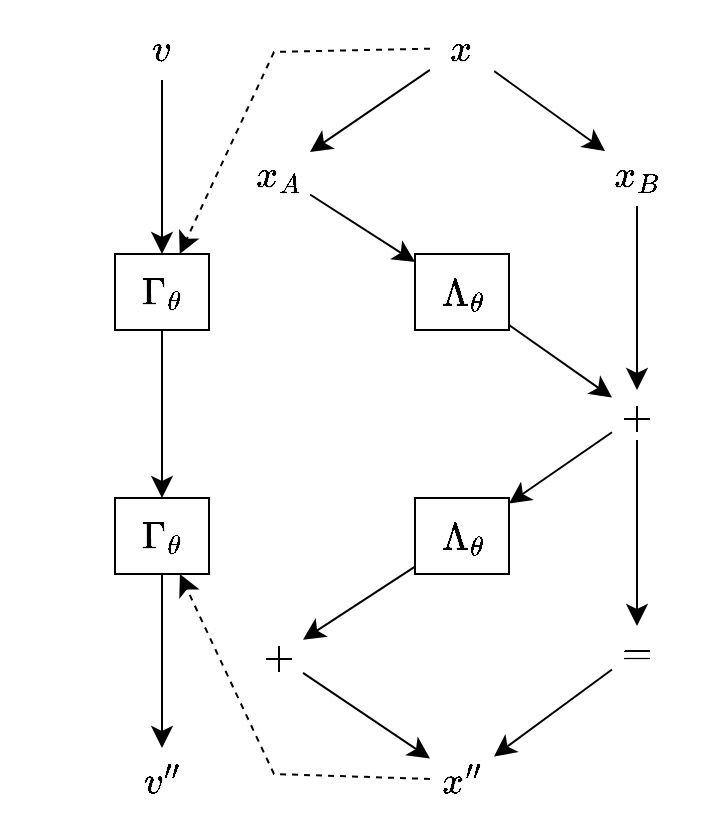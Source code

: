 <mxfile version="22.0.8" type="github">
  <diagram name="Page-1" id="N-ph5Ac-4gicPpuwLGdz">
    <mxGraphModel dx="1211" dy="1013" grid="0" gridSize="10" guides="1" tooltips="1" connect="1" arrows="1" fold="1" page="0" pageScale="1" pageWidth="850" pageHeight="1100" math="1" shadow="0">
      <root>
        <mxCell id="0" />
        <mxCell id="1" parent="0" />
        <mxCell id="hT-kTI_gYKS62btYlZhu-52" style="edgeStyle=none;curved=1;rounded=0;hachureGap=4;orthogonalLoop=1;jettySize=auto;html=1;fontFamily=Architects Daughter;fontSource=https%3A%2F%2Ffonts.googleapis.com%2Fcss%3Ffamily%3DArchitects%2BDaughter;fontSize=16;startSize=8;endSize=8;" edge="1" parent="1" source="hT-kTI_gYKS62btYlZhu-38" target="hT-kTI_gYKS62btYlZhu-51">
          <mxGeometry relative="1" as="geometry" />
        </mxCell>
        <mxCell id="hT-kTI_gYKS62btYlZhu-38" value="\(\Lambda_{\theta}\)" style="whiteSpace=wrap;html=1;hachureGap=4;fontFamily=Architects Daughter;fontSource=https%3A%2F%2Ffonts.googleapis.com%2Fcss%3Ffamily%3DArchitects%2BDaughter;fontSize=20;flipV=1;" vertex="1" parent="1">
          <mxGeometry x="235.5" y="176" width="47" height="38" as="geometry" />
        </mxCell>
        <mxCell id="hT-kTI_gYKS62btYlZhu-65" style="edgeStyle=none;curved=1;rounded=0;orthogonalLoop=1;jettySize=auto;html=1;fontSize=12;startSize=8;endSize=8;" edge="1" parent="1" source="hT-kTI_gYKS62btYlZhu-39" target="hT-kTI_gYKS62btYlZhu-40">
          <mxGeometry relative="1" as="geometry" />
        </mxCell>
        <mxCell id="hT-kTI_gYKS62btYlZhu-39" value="\(\Gamma_{\theta}\)&lt;br&gt;" style="whiteSpace=wrap;html=1;hachureGap=4;fontFamily=Architects Daughter;fontSource=https%3A%2F%2Ffonts.googleapis.com%2Fcss%3Ffamily%3DArchitects%2BDaughter;fontSize=20;" vertex="1" parent="1">
          <mxGeometry x="85.5" y="176" width="47" height="38" as="geometry" />
        </mxCell>
        <mxCell id="hT-kTI_gYKS62btYlZhu-66" style="edgeStyle=none;curved=1;rounded=0;orthogonalLoop=1;jettySize=auto;html=1;fontSize=12;startSize=8;endSize=8;" edge="1" parent="1" source="hT-kTI_gYKS62btYlZhu-40" target="hT-kTI_gYKS62btYlZhu-43">
          <mxGeometry relative="1" as="geometry" />
        </mxCell>
        <mxCell id="hT-kTI_gYKS62btYlZhu-40" value="\(\Gamma_{\theta}\)&lt;br&gt;" style="whiteSpace=wrap;html=1;hachureGap=4;fontFamily=Architects Daughter;fontSource=https%3A%2F%2Ffonts.googleapis.com%2Fcss%3Ffamily%3DArchitects%2BDaughter;fontSize=20;" vertex="1" parent="1">
          <mxGeometry x="85.5" y="298" width="47" height="38" as="geometry" />
        </mxCell>
        <mxCell id="hT-kTI_gYKS62btYlZhu-64" style="edgeStyle=none;curved=1;rounded=0;orthogonalLoop=1;jettySize=auto;html=1;fontSize=12;startSize=8;endSize=8;" edge="1" parent="1" source="hT-kTI_gYKS62btYlZhu-42" target="hT-kTI_gYKS62btYlZhu-39">
          <mxGeometry relative="1" as="geometry" />
        </mxCell>
        <mxCell id="hT-kTI_gYKS62btYlZhu-42" value="&lt;meta charset=&quot;utf-8&quot;&gt;&lt;span style=&quot;color: rgb(0, 0, 0); font-family: &amp;quot;Architects Daughter&amp;quot;; font-size: 20px; font-style: normal; font-variant-ligatures: normal; font-variant-caps: normal; font-weight: 400; letter-spacing: normal; orphans: 2; text-align: center; text-indent: 0px; text-transform: none; widows: 2; word-spacing: 0px; -webkit-text-stroke-width: 0px; background-color: rgb(255, 255, 255); text-decoration-thickness: initial; text-decoration-style: initial; text-decoration-color: initial; float: none; display: inline !important;&quot;&gt;\(v\)&lt;/span&gt;" style="whiteSpace=wrap;html=1;aspect=fixed;hachureGap=4;fontFamily=Architects Daughter;fontSource=https%3A%2F%2Ffonts.googleapis.com%2Fcss%3Ffamily%3DArchitects%2BDaughter;fontSize=20;strokeColor=none;" vertex="1" parent="1">
          <mxGeometry x="93" y="57" width="32" height="32" as="geometry" />
        </mxCell>
        <mxCell id="hT-kTI_gYKS62btYlZhu-43" value="\(v&#39;&#39;\)" style="whiteSpace=wrap;html=1;aspect=fixed;hachureGap=4;fontFamily=Architects Daughter;fontSource=https%3A%2F%2Ffonts.googleapis.com%2Fcss%3Ffamily%3DArchitects%2BDaughter;fontSize=20;strokeColor=none;" vertex="1" parent="1">
          <mxGeometry x="93" y="423" width="32" height="32" as="geometry" />
        </mxCell>
        <mxCell id="hT-kTI_gYKS62btYlZhu-68" style="edgeStyle=none;rounded=0;orthogonalLoop=1;jettySize=auto;html=1;fontSize=12;startSize=8;endSize=8;dashed=1;" edge="1" parent="1" source="hT-kTI_gYKS62btYlZhu-44" target="hT-kTI_gYKS62btYlZhu-40">
          <mxGeometry relative="1" as="geometry">
            <Array as="points">
              <mxPoint x="165" y="436" />
            </Array>
          </mxGeometry>
        </mxCell>
        <mxCell id="hT-kTI_gYKS62btYlZhu-44" value="\(x&#39;&#39;\)" style="whiteSpace=wrap;html=1;aspect=fixed;hachureGap=4;fontFamily=Architects Daughter;fontSource=https%3A%2F%2Ffonts.googleapis.com%2Fcss%3Ffamily%3DArchitects%2BDaughter;fontSize=20;flipV=1;strokeColor=none;" vertex="1" parent="1">
          <mxGeometry x="243" y="423" width="32" height="32" as="geometry" />
        </mxCell>
        <mxCell id="hT-kTI_gYKS62btYlZhu-50" style="edgeStyle=none;curved=1;rounded=0;hachureGap=4;orthogonalLoop=1;jettySize=auto;html=1;fontFamily=Architects Daughter;fontSource=https%3A%2F%2Ffonts.googleapis.com%2Fcss%3Ffamily%3DArchitects%2BDaughter;fontSize=16;startSize=8;endSize=8;" edge="1" parent="1" source="hT-kTI_gYKS62btYlZhu-45" target="hT-kTI_gYKS62btYlZhu-38">
          <mxGeometry relative="1" as="geometry" />
        </mxCell>
        <mxCell id="hT-kTI_gYKS62btYlZhu-45" value="\(x_{A}\)" style="whiteSpace=wrap;html=1;aspect=fixed;hachureGap=4;fontFamily=Architects Daughter;fontSource=https%3A%2F%2Ffonts.googleapis.com%2Fcss%3Ffamily%3DArchitects%2BDaughter;fontSize=20;strokeColor=none;" vertex="1" parent="1">
          <mxGeometry x="151" y="120" width="32" height="32" as="geometry" />
        </mxCell>
        <mxCell id="hT-kTI_gYKS62btYlZhu-53" style="edgeStyle=none;curved=1;rounded=0;hachureGap=4;orthogonalLoop=1;jettySize=auto;html=1;fontFamily=Architects Daughter;fontSource=https%3A%2F%2Ffonts.googleapis.com%2Fcss%3Ffamily%3DArchitects%2BDaughter;fontSize=16;startSize=8;endSize=8;" edge="1" parent="1" source="hT-kTI_gYKS62btYlZhu-46" target="hT-kTI_gYKS62btYlZhu-51">
          <mxGeometry relative="1" as="geometry" />
        </mxCell>
        <mxCell id="hT-kTI_gYKS62btYlZhu-46" value="\(x_{B}\)" style="whiteSpace=wrap;html=1;aspect=fixed;hachureGap=4;fontFamily=Architects Daughter;fontSource=https%3A%2F%2Ffonts.googleapis.com%2Fcss%3Ffamily%3DArchitects%2BDaughter;fontSize=20;flipV=0;strokeColor=none;" vertex="1" parent="1">
          <mxGeometry x="330.5" y="120" width="32" height="32" as="geometry" />
        </mxCell>
        <mxCell id="hT-kTI_gYKS62btYlZhu-48" style="edgeStyle=none;curved=1;rounded=0;hachureGap=4;orthogonalLoop=1;jettySize=auto;html=1;fontFamily=Architects Daughter;fontSource=https%3A%2F%2Ffonts.googleapis.com%2Fcss%3Ffamily%3DArchitects%2BDaughter;fontSize=16;startSize=8;endSize=8;" edge="1" parent="1" source="hT-kTI_gYKS62btYlZhu-47" target="hT-kTI_gYKS62btYlZhu-45">
          <mxGeometry relative="1" as="geometry" />
        </mxCell>
        <mxCell id="hT-kTI_gYKS62btYlZhu-49" style="edgeStyle=none;curved=1;rounded=0;hachureGap=4;orthogonalLoop=1;jettySize=auto;html=1;fontFamily=Architects Daughter;fontSource=https%3A%2F%2Ffonts.googleapis.com%2Fcss%3Ffamily%3DArchitects%2BDaughter;fontSize=16;startSize=8;endSize=8;" edge="1" parent="1" source="hT-kTI_gYKS62btYlZhu-47" target="hT-kTI_gYKS62btYlZhu-46">
          <mxGeometry relative="1" as="geometry" />
        </mxCell>
        <mxCell id="hT-kTI_gYKS62btYlZhu-67" style="edgeStyle=none;rounded=0;orthogonalLoop=1;jettySize=auto;html=1;fontSize=12;startSize=8;endSize=8;dashed=1;" edge="1" parent="1" source="hT-kTI_gYKS62btYlZhu-47" target="hT-kTI_gYKS62btYlZhu-39">
          <mxGeometry relative="1" as="geometry">
            <Array as="points">
              <mxPoint x="165" y="75" />
            </Array>
          </mxGeometry>
        </mxCell>
        <mxCell id="hT-kTI_gYKS62btYlZhu-47" value="\(x\)" style="whiteSpace=wrap;html=1;aspect=fixed;hachureGap=4;fontFamily=Architects Daughter;fontSource=https%3A%2F%2Ffonts.googleapis.com%2Fcss%3Ffamily%3DArchitects%2BDaughter;fontSize=20;strokeColor=none;" vertex="1" parent="1">
          <mxGeometry x="243" y="57" width="32" height="32" as="geometry" />
        </mxCell>
        <mxCell id="hT-kTI_gYKS62btYlZhu-61" style="edgeStyle=none;curved=1;rounded=0;hachureGap=4;orthogonalLoop=1;jettySize=auto;html=1;fontFamily=Architects Daughter;fontSource=https%3A%2F%2Ffonts.googleapis.com%2Fcss%3Ffamily%3DArchitects%2BDaughter;fontSize=16;startSize=8;endSize=8;" edge="1" parent="1" source="hT-kTI_gYKS62btYlZhu-51" target="hT-kTI_gYKS62btYlZhu-57">
          <mxGeometry relative="1" as="geometry" />
        </mxCell>
        <mxCell id="hT-kTI_gYKS62btYlZhu-63" style="edgeStyle=none;curved=1;rounded=0;orthogonalLoop=1;jettySize=auto;html=1;fontSize=12;startSize=8;endSize=8;" edge="1" parent="1" source="hT-kTI_gYKS62btYlZhu-51" target="hT-kTI_gYKS62btYlZhu-54">
          <mxGeometry relative="1" as="geometry" />
        </mxCell>
        <mxCell id="hT-kTI_gYKS62btYlZhu-51" value="\(+\)" style="whiteSpace=wrap;html=1;aspect=fixed;hachureGap=4;fontFamily=Architects Daughter;fontSource=https%3A%2F%2Ffonts.googleapis.com%2Fcss%3Ffamily%3DArchitects%2BDaughter;fontSize=20;flipV=0;rounded=0;strokeColor=none;fillColor=none;" vertex="1" parent="1">
          <mxGeometry x="334" y="244" width="25" height="25" as="geometry" />
        </mxCell>
        <mxCell id="hT-kTI_gYKS62btYlZhu-59" style="edgeStyle=none;curved=1;rounded=0;hachureGap=4;orthogonalLoop=1;jettySize=auto;html=1;fontFamily=Architects Daughter;fontSource=https%3A%2F%2Ffonts.googleapis.com%2Fcss%3Ffamily%3DArchitects%2BDaughter;fontSize=16;startSize=8;endSize=8;" edge="1" parent="1" source="hT-kTI_gYKS62btYlZhu-54" target="hT-kTI_gYKS62btYlZhu-55">
          <mxGeometry relative="1" as="geometry" />
        </mxCell>
        <mxCell id="hT-kTI_gYKS62btYlZhu-54" value="\(\Lambda_{\theta}\)" style="whiteSpace=wrap;html=1;hachureGap=4;fontFamily=Architects Daughter;fontSource=https%3A%2F%2Ffonts.googleapis.com%2Fcss%3Ffamily%3DArchitects%2BDaughter;fontSize=20;flipV=1;" vertex="1" parent="1">
          <mxGeometry x="235.5" y="298" width="47" height="38" as="geometry" />
        </mxCell>
        <mxCell id="hT-kTI_gYKS62btYlZhu-60" style="edgeStyle=none;curved=1;rounded=0;hachureGap=4;orthogonalLoop=1;jettySize=auto;html=1;fontFamily=Architects Daughter;fontSource=https%3A%2F%2Ffonts.googleapis.com%2Fcss%3Ffamily%3DArchitects%2BDaughter;fontSize=16;startSize=8;endSize=8;" edge="1" parent="1" source="hT-kTI_gYKS62btYlZhu-55" target="hT-kTI_gYKS62btYlZhu-44">
          <mxGeometry relative="1" as="geometry" />
        </mxCell>
        <mxCell id="hT-kTI_gYKS62btYlZhu-55" value="\(+\)" style="whiteSpace=wrap;html=1;aspect=fixed;hachureGap=4;fontFamily=Architects Daughter;fontSource=https%3A%2F%2Ffonts.googleapis.com%2Fcss%3Ffamily%3DArchitects%2BDaughter;fontSize=20;rounded=0;strokeColor=none;fillColor=none;" vertex="1" parent="1">
          <mxGeometry x="154.5" y="364.5" width="25" height="25" as="geometry" />
        </mxCell>
        <mxCell id="hT-kTI_gYKS62btYlZhu-62" style="edgeStyle=none;curved=1;rounded=0;hachureGap=4;orthogonalLoop=1;jettySize=auto;html=1;fontFamily=Architects Daughter;fontSource=https%3A%2F%2Ffonts.googleapis.com%2Fcss%3Ffamily%3DArchitects%2BDaughter;fontSize=16;startSize=8;endSize=8;" edge="1" parent="1" source="hT-kTI_gYKS62btYlZhu-57" target="hT-kTI_gYKS62btYlZhu-44">
          <mxGeometry relative="1" as="geometry" />
        </mxCell>
        <mxCell id="hT-kTI_gYKS62btYlZhu-57" value="\(=\)" style="whiteSpace=wrap;html=1;aspect=fixed;hachureGap=4;fontFamily=Architects Daughter;fontSource=https%3A%2F%2Ffonts.googleapis.com%2Fcss%3Ffamily%3DArchitects%2BDaughter;fontSize=20;flipV=0;rounded=0;strokeColor=none;fillColor=none;" vertex="1" parent="1">
          <mxGeometry x="334" y="362" width="25" height="25" as="geometry" />
        </mxCell>
      </root>
    </mxGraphModel>
  </diagram>
</mxfile>
